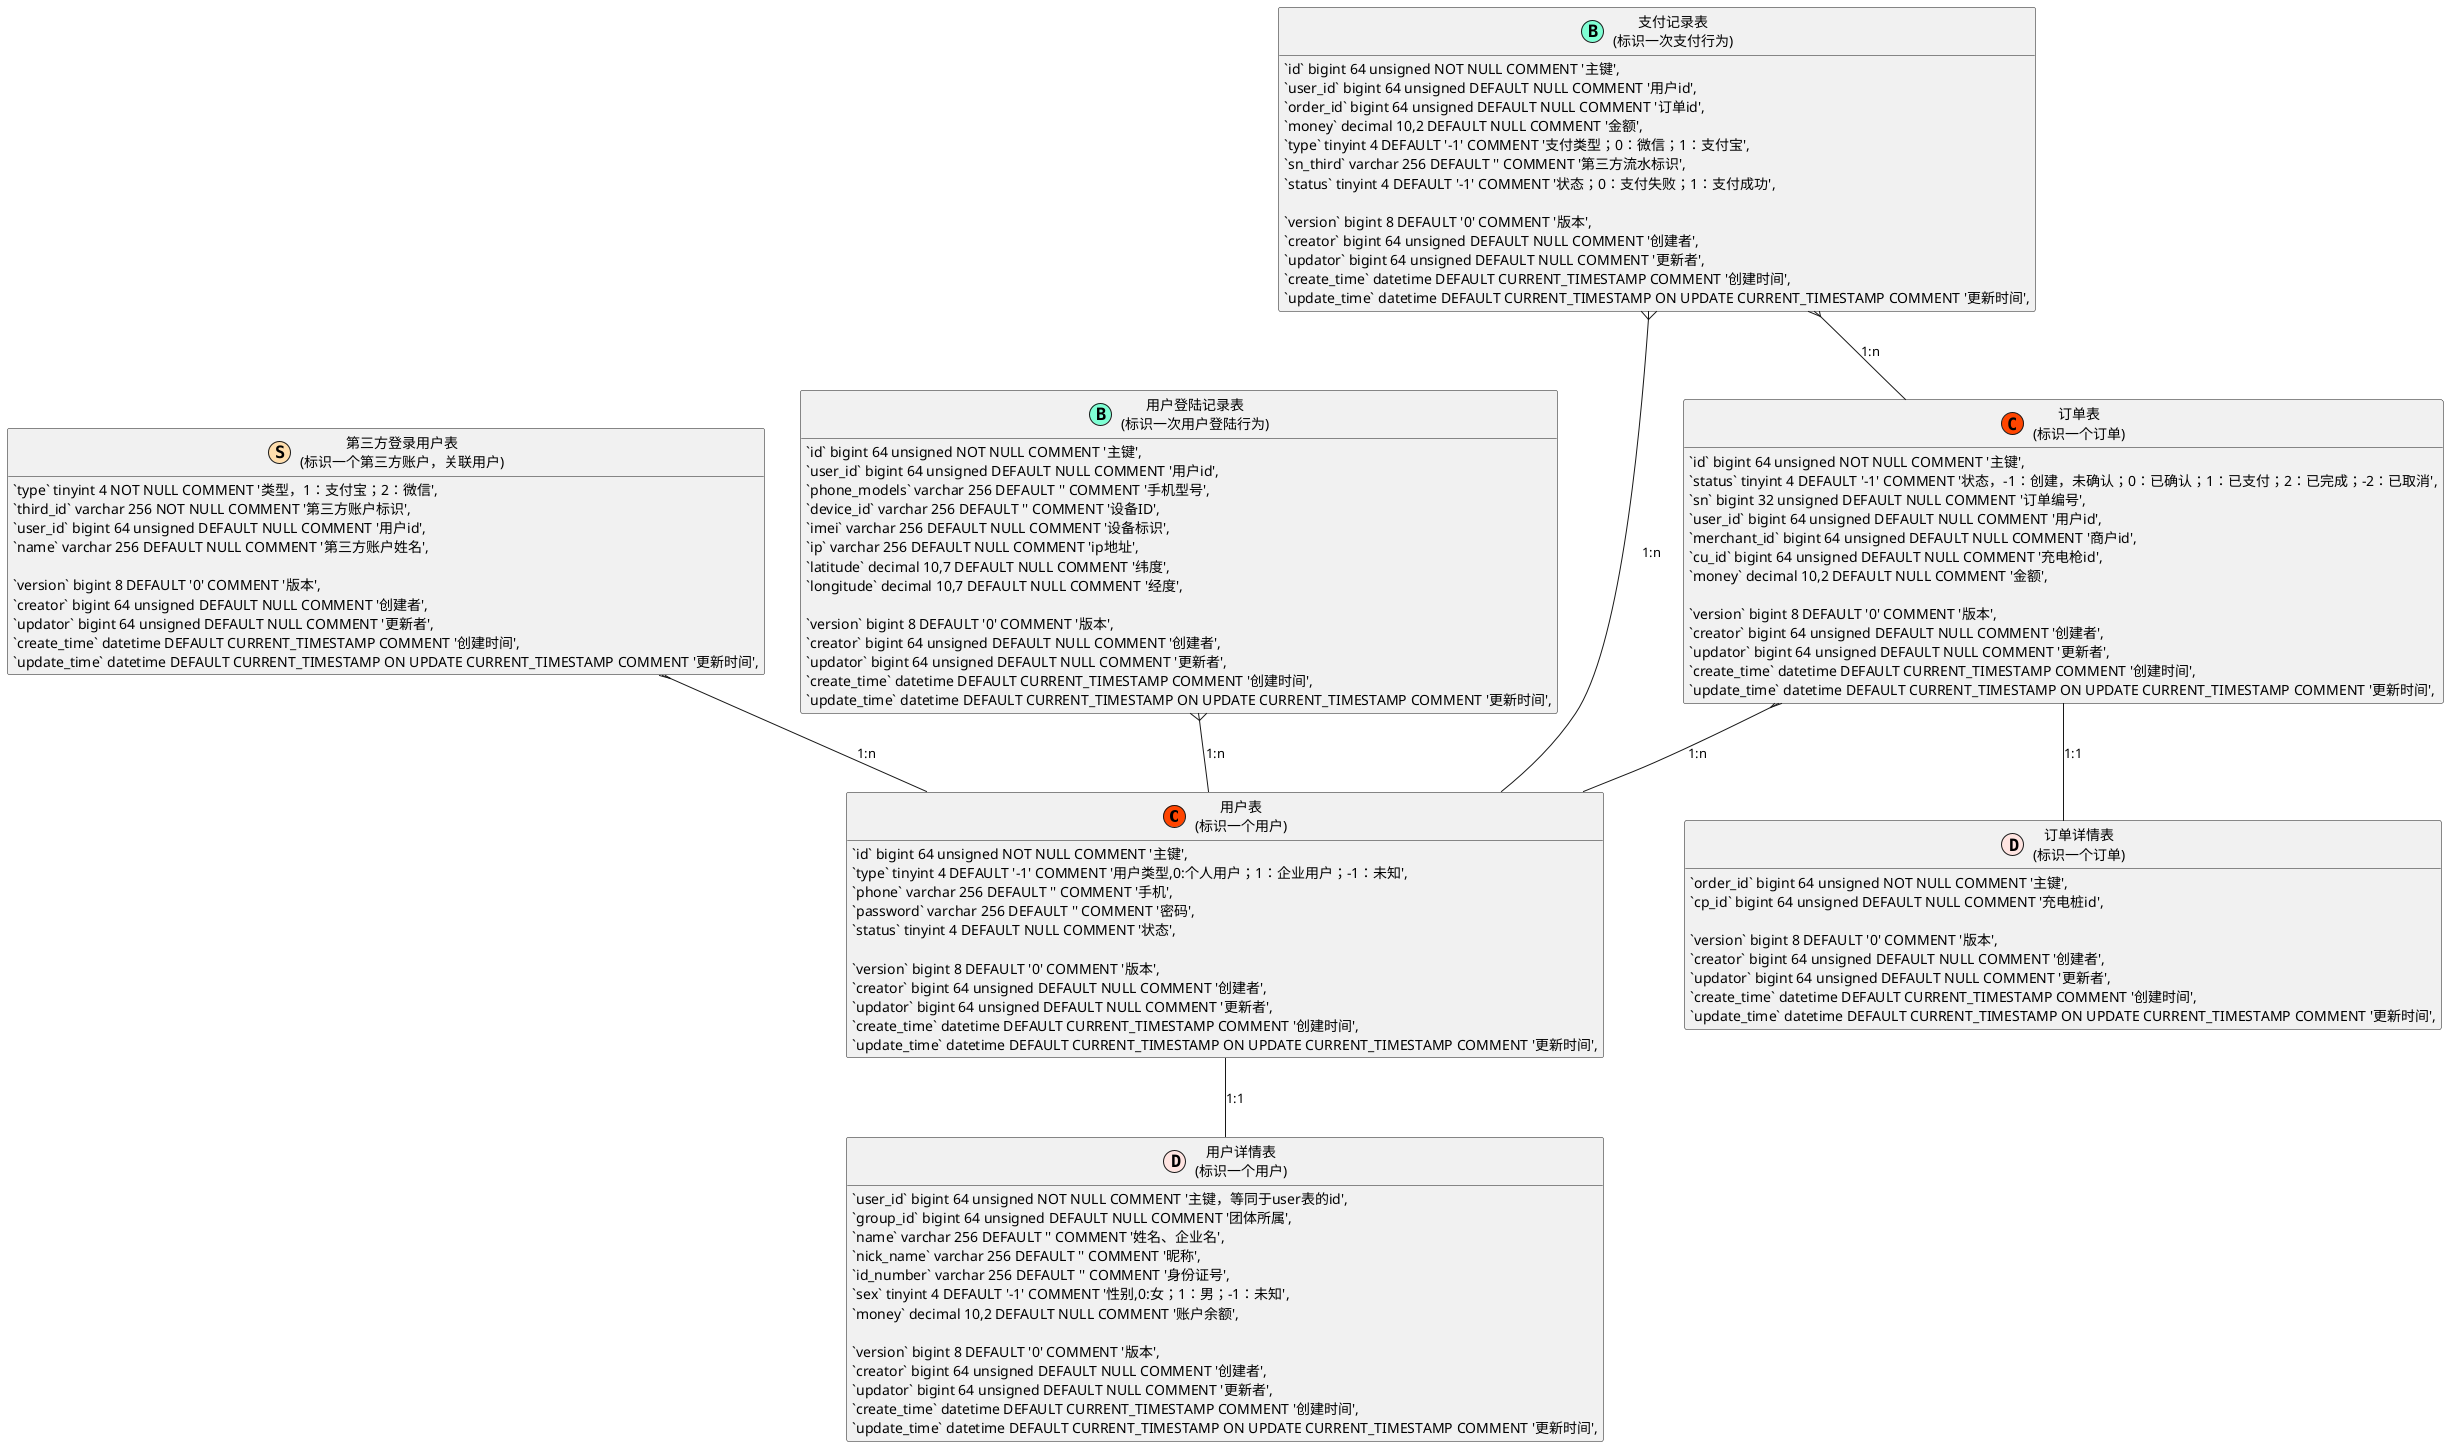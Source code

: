 @startuml

/'中心表'/
!define CenterTable(name,desc) class name as "desc" << (C,#FF4500) >>
/'详情表'/
!define DetailTable(name,desc) class name as "desc" << (D,#FFE4E1) >>
/'卫星表'/
!define SatelliteTable(name,desc) class name as "desc" << (S,#FFDEAD) >>
/'关系表'/
!define RelationTable(name,desc) class name as "desc" << (R,#87CEFA) >>
/'行为表'/
!define BehaviourTable(name,desc) class name as "desc" << (B,#7FFFD4) >>
!define varchar(x) varchar x
!define tinyint(x) tinyint x
!define smallint(x) smallint x
!define mediumint(x) mediumint x
!define int(x) bigint x
!define bigint(x) bigint x
!define decimal(x,y) decimal x,y
hide methods
hide stereotypes

/'上面是一些声明，下面则开始建模'/

CenterTable(user, "用户表\n(标识一个用户)"){
    `id` bigint(64) unsigned NOT NULL COMMENT '主键',
    `type` tinyint(4) DEFAULT '-1' COMMENT '用户类型,0:个人用户；1：企业用户；-1：未知',
    `phone` varchar(256) DEFAULT '' COMMENT '手机',
    `password` varchar(256) DEFAULT '' COMMENT '密码',
    `status` tinyint(4) DEFAULT NULL COMMENT '状态',

    `version` int(8) DEFAULT '0' COMMENT '版本',
    `creator` bigint(64) unsigned DEFAULT NULL COMMENT '创建者',
    `updator` bigint(64) unsigned DEFAULT NULL COMMENT '更新者',
    `create_time` datetime DEFAULT CURRENT_TIMESTAMP COMMENT '创建时间',
    `update_time` datetime DEFAULT CURRENT_TIMESTAMP ON UPDATE CURRENT_TIMESTAMP COMMENT '更新时间',
    PRIMARY KEY (`id`)
}

DetailTable(user_detail, "用户详情表\n(标识一个用户)"){
    `user_id` bigint(64) unsigned NOT NULL COMMENT '主键，等同于user表的id',
    `group_id` bigint(64) unsigned DEFAULT NULL COMMENT '团体所属',
    `name` varchar(256) DEFAULT '' COMMENT '姓名、企业名',
    `nick_name` varchar(256) DEFAULT '' COMMENT '昵称',
    `id_number` varchar(256) DEFAULT '' COMMENT '身份证号',
    `sex` tinyint(4) DEFAULT '-1' COMMENT '性别,0:女；1：男；-1：未知',
    `money` decimal(10,2) DEFAULT NULL COMMENT '账户余额',

    `version` int(8) DEFAULT '0' COMMENT '版本',
    `creator` bigint(64) unsigned DEFAULT NULL COMMENT '创建者',
    `updator` bigint(64) unsigned DEFAULT NULL COMMENT '更新者',
    `create_time` datetime DEFAULT CURRENT_TIMESTAMP COMMENT '创建时间',
    `update_time` datetime DEFAULT CURRENT_TIMESTAMP ON UPDATE CURRENT_TIMESTAMP COMMENT '更新时间',
    PRIMARY KEY (`user_id`)
}

SatelliteTable(user_third, "第三方登录用户表\n(标识一个第三方账户，关联用户)"){
    `type` tinyint(4) NOT NULL COMMENT '类型，1：支付宝；2：微信',
    `third_id` varchar(256) NOT NULL COMMENT '第三方账户标识',
    `user_id` bigint(64) unsigned DEFAULT NULL COMMENT '用户id',
    `name` varchar(256) DEFAULT NULL COMMENT '第三方账户姓名',

    `version` int(8) DEFAULT '0' COMMENT '版本',
    `creator` bigint(64) unsigned DEFAULT NULL COMMENT '创建者',
    `updator` bigint(64) unsigned DEFAULT NULL COMMENT '更新者',
    `create_time` datetime DEFAULT CURRENT_TIMESTAMP COMMENT '创建时间',
    `update_time` datetime DEFAULT CURRENT_TIMESTAMP ON UPDATE CURRENT_TIMESTAMP COMMENT '更新时间',
    PRIMARY KEY (`type`,`third_id`)
}

BehaviourTable(user_login_record, "用户登陆记录表\n(标识一次用户登陆行为)"){
    `id` bigint(64) unsigned NOT NULL COMMENT '主键',
    `user_id` bigint(64) unsigned DEFAULT NULL COMMENT '用户id',
    `phone_models` varchar(256) DEFAULT '' COMMENT '手机型号',
    `device_id` varchar(256) DEFAULT '' COMMENT '设备ID',
    `imei` varchar(256) DEFAULT NULL COMMENT '设备标识',
    `ip` varchar(256) DEFAULT NULL COMMENT 'ip地址',
    `latitude` decimal(10,7) DEFAULT NULL COMMENT '纬度',
    `longitude` decimal(10,7) DEFAULT NULL COMMENT '经度',

    `version` int(8) DEFAULT '0' COMMENT '版本',
    `creator` bigint(64) unsigned DEFAULT NULL COMMENT '创建者',
    `updator` bigint(64) unsigned DEFAULT NULL COMMENT '更新者',
    `create_time` datetime DEFAULT CURRENT_TIMESTAMP COMMENT '创建时间',
    `update_time` datetime DEFAULT CURRENT_TIMESTAMP ON UPDATE CURRENT_TIMESTAMP COMMENT '更新时间',
    PRIMARY KEY (`id`)
}


CenterTable(order, "订单表\n(标识一个订单)"){
    `id` bigint(64) unsigned NOT NULL COMMENT '主键',
    `status` tinyint(4) DEFAULT '-1' COMMENT '状态，-1：创建，未确认；0：已确认；1：已支付；2：已完成；-2：已取消',
    `sn` bigint(32) unsigned DEFAULT NULL COMMENT '订单编号',
    `user_id` bigint(64) unsigned DEFAULT NULL COMMENT '用户id',
    `merchant_id` bigint(64) unsigned DEFAULT NULL COMMENT '商户id',
    `cu_id` bigint(64) unsigned DEFAULT NULL COMMENT '充电枪id',
    `money` decimal(10,2) DEFAULT NULL COMMENT '金额',

    `version` int(8) DEFAULT '0' COMMENT '版本',
    `creator` bigint(64) unsigned DEFAULT NULL COMMENT '创建者',
    `updator` bigint(64) unsigned DEFAULT NULL COMMENT '更新者',
    `create_time` datetime DEFAULT CURRENT_TIMESTAMP COMMENT '创建时间',
    `update_time` datetime DEFAULT CURRENT_TIMESTAMP ON UPDATE CURRENT_TIMESTAMP COMMENT '更新时间',
    PRIMARY KEY (`id`)
}

DetailTable(order_detail, "订单详情表\n(标识一个订单)"){
     `order_id` bigint(64) unsigned NOT NULL COMMENT '主键',
     `cp_id` bigint(64) unsigned DEFAULT NULL COMMENT '充电桩id',

     `version` int(8) DEFAULT '0' COMMENT '版本',
     `creator` bigint(64) unsigned DEFAULT NULL COMMENT '创建者',
     `updator` bigint(64) unsigned DEFAULT NULL COMMENT '更新者',
     `create_time` datetime DEFAULT CURRENT_TIMESTAMP COMMENT '创建时间',
     `update_time` datetime DEFAULT CURRENT_TIMESTAMP ON UPDATE CURRENT_TIMESTAMP COMMENT '更新时间',
     PRIMARY KEY (`order_id`)
}

BehaviourTable(pay_record, "支付记录表\n(标识一次支付行为)"){
     `id` bigint(64) unsigned NOT NULL COMMENT '主键',
     `user_id` bigint(64) unsigned DEFAULT NULL COMMENT '用户id',
     `order_id` bigint(64) unsigned DEFAULT NULL COMMENT '订单id',
     `money` decimal(10,2) DEFAULT NULL COMMENT '金额',
     `type` tinyint(4) DEFAULT '-1' COMMENT '支付类型；0：微信；1：支付宝',
     `sn_third` varchar(256) DEFAULT '' COMMENT '第三方流水标识',
     `status` tinyint(4) DEFAULT '-1' COMMENT '状态；0：支付失败；1：支付成功',

     `version` int(8) DEFAULT '0' COMMENT '版本',
     `creator` bigint(64) unsigned DEFAULT NULL COMMENT '创建者',
     `updator` bigint(64) unsigned DEFAULT NULL COMMENT '更新者',
     `create_time` datetime DEFAULT CURRENT_TIMESTAMP COMMENT '创建时间',
     `update_time` datetime DEFAULT CURRENT_TIMESTAMP ON UPDATE CURRENT_TIMESTAMP COMMENT '更新时间',
     PRIMARY KEY (`id`)
}



/'用户'/
user -- user_detail : 1:1
user_third }-- user : 1:n
user_login_record }-- user : 1:n



/'订单'/
order -- order_detail : 1:1
order }-- user : 1:n


/'支付'/
pay_record }-- order : 1:n
pay_record }-- user : 1:n




@enduml